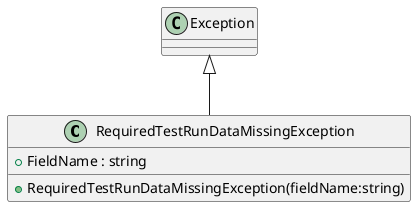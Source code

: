 @startuml
class RequiredTestRunDataMissingException {
    + RequiredTestRunDataMissingException(fieldName:string)
    + FieldName : string
}
Exception <|-- RequiredTestRunDataMissingException
@enduml
